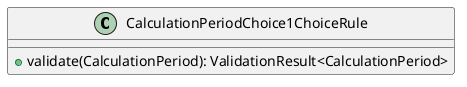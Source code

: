 @startuml

    class CalculationPeriodChoice1ChoiceRule [[CalculationPeriodChoice1ChoiceRule.html]] {
        +validate(CalculationPeriod): ValidationResult<CalculationPeriod>
    }

@enduml
